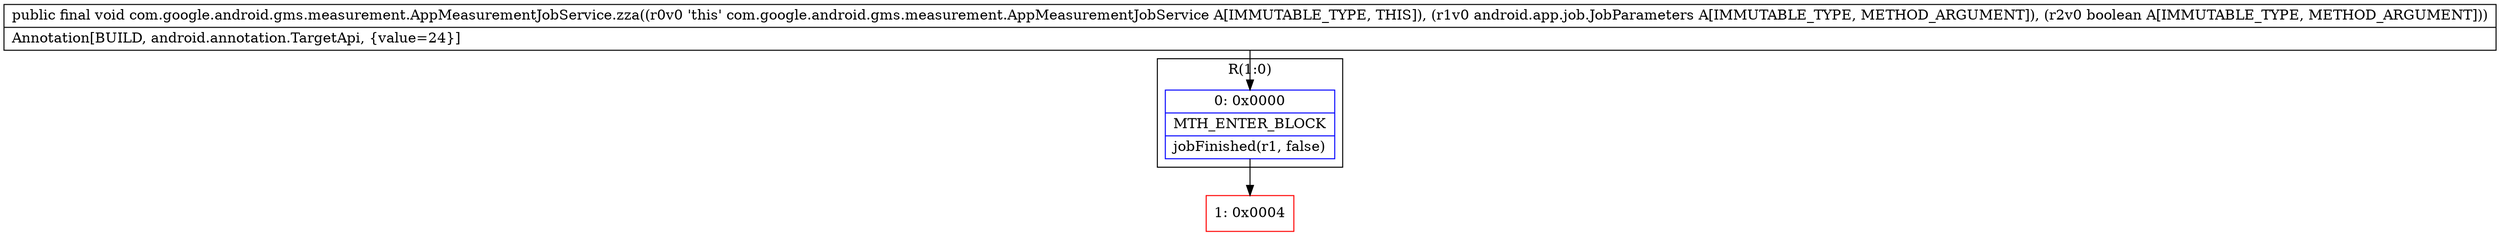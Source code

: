 digraph "CFG forcom.google.android.gms.measurement.AppMeasurementJobService.zza(Landroid\/app\/job\/JobParameters;Z)V" {
subgraph cluster_Region_1856533145 {
label = "R(1:0)";
node [shape=record,color=blue];
Node_0 [shape=record,label="{0\:\ 0x0000|MTH_ENTER_BLOCK\l|jobFinished(r1, false)\l}"];
}
Node_1 [shape=record,color=red,label="{1\:\ 0x0004}"];
MethodNode[shape=record,label="{public final void com.google.android.gms.measurement.AppMeasurementJobService.zza((r0v0 'this' com.google.android.gms.measurement.AppMeasurementJobService A[IMMUTABLE_TYPE, THIS]), (r1v0 android.app.job.JobParameters A[IMMUTABLE_TYPE, METHOD_ARGUMENT]), (r2v0 boolean A[IMMUTABLE_TYPE, METHOD_ARGUMENT]))  | Annotation[BUILD, android.annotation.TargetApi, \{value=24\}]\l}"];
MethodNode -> Node_0;
Node_0 -> Node_1;
}

